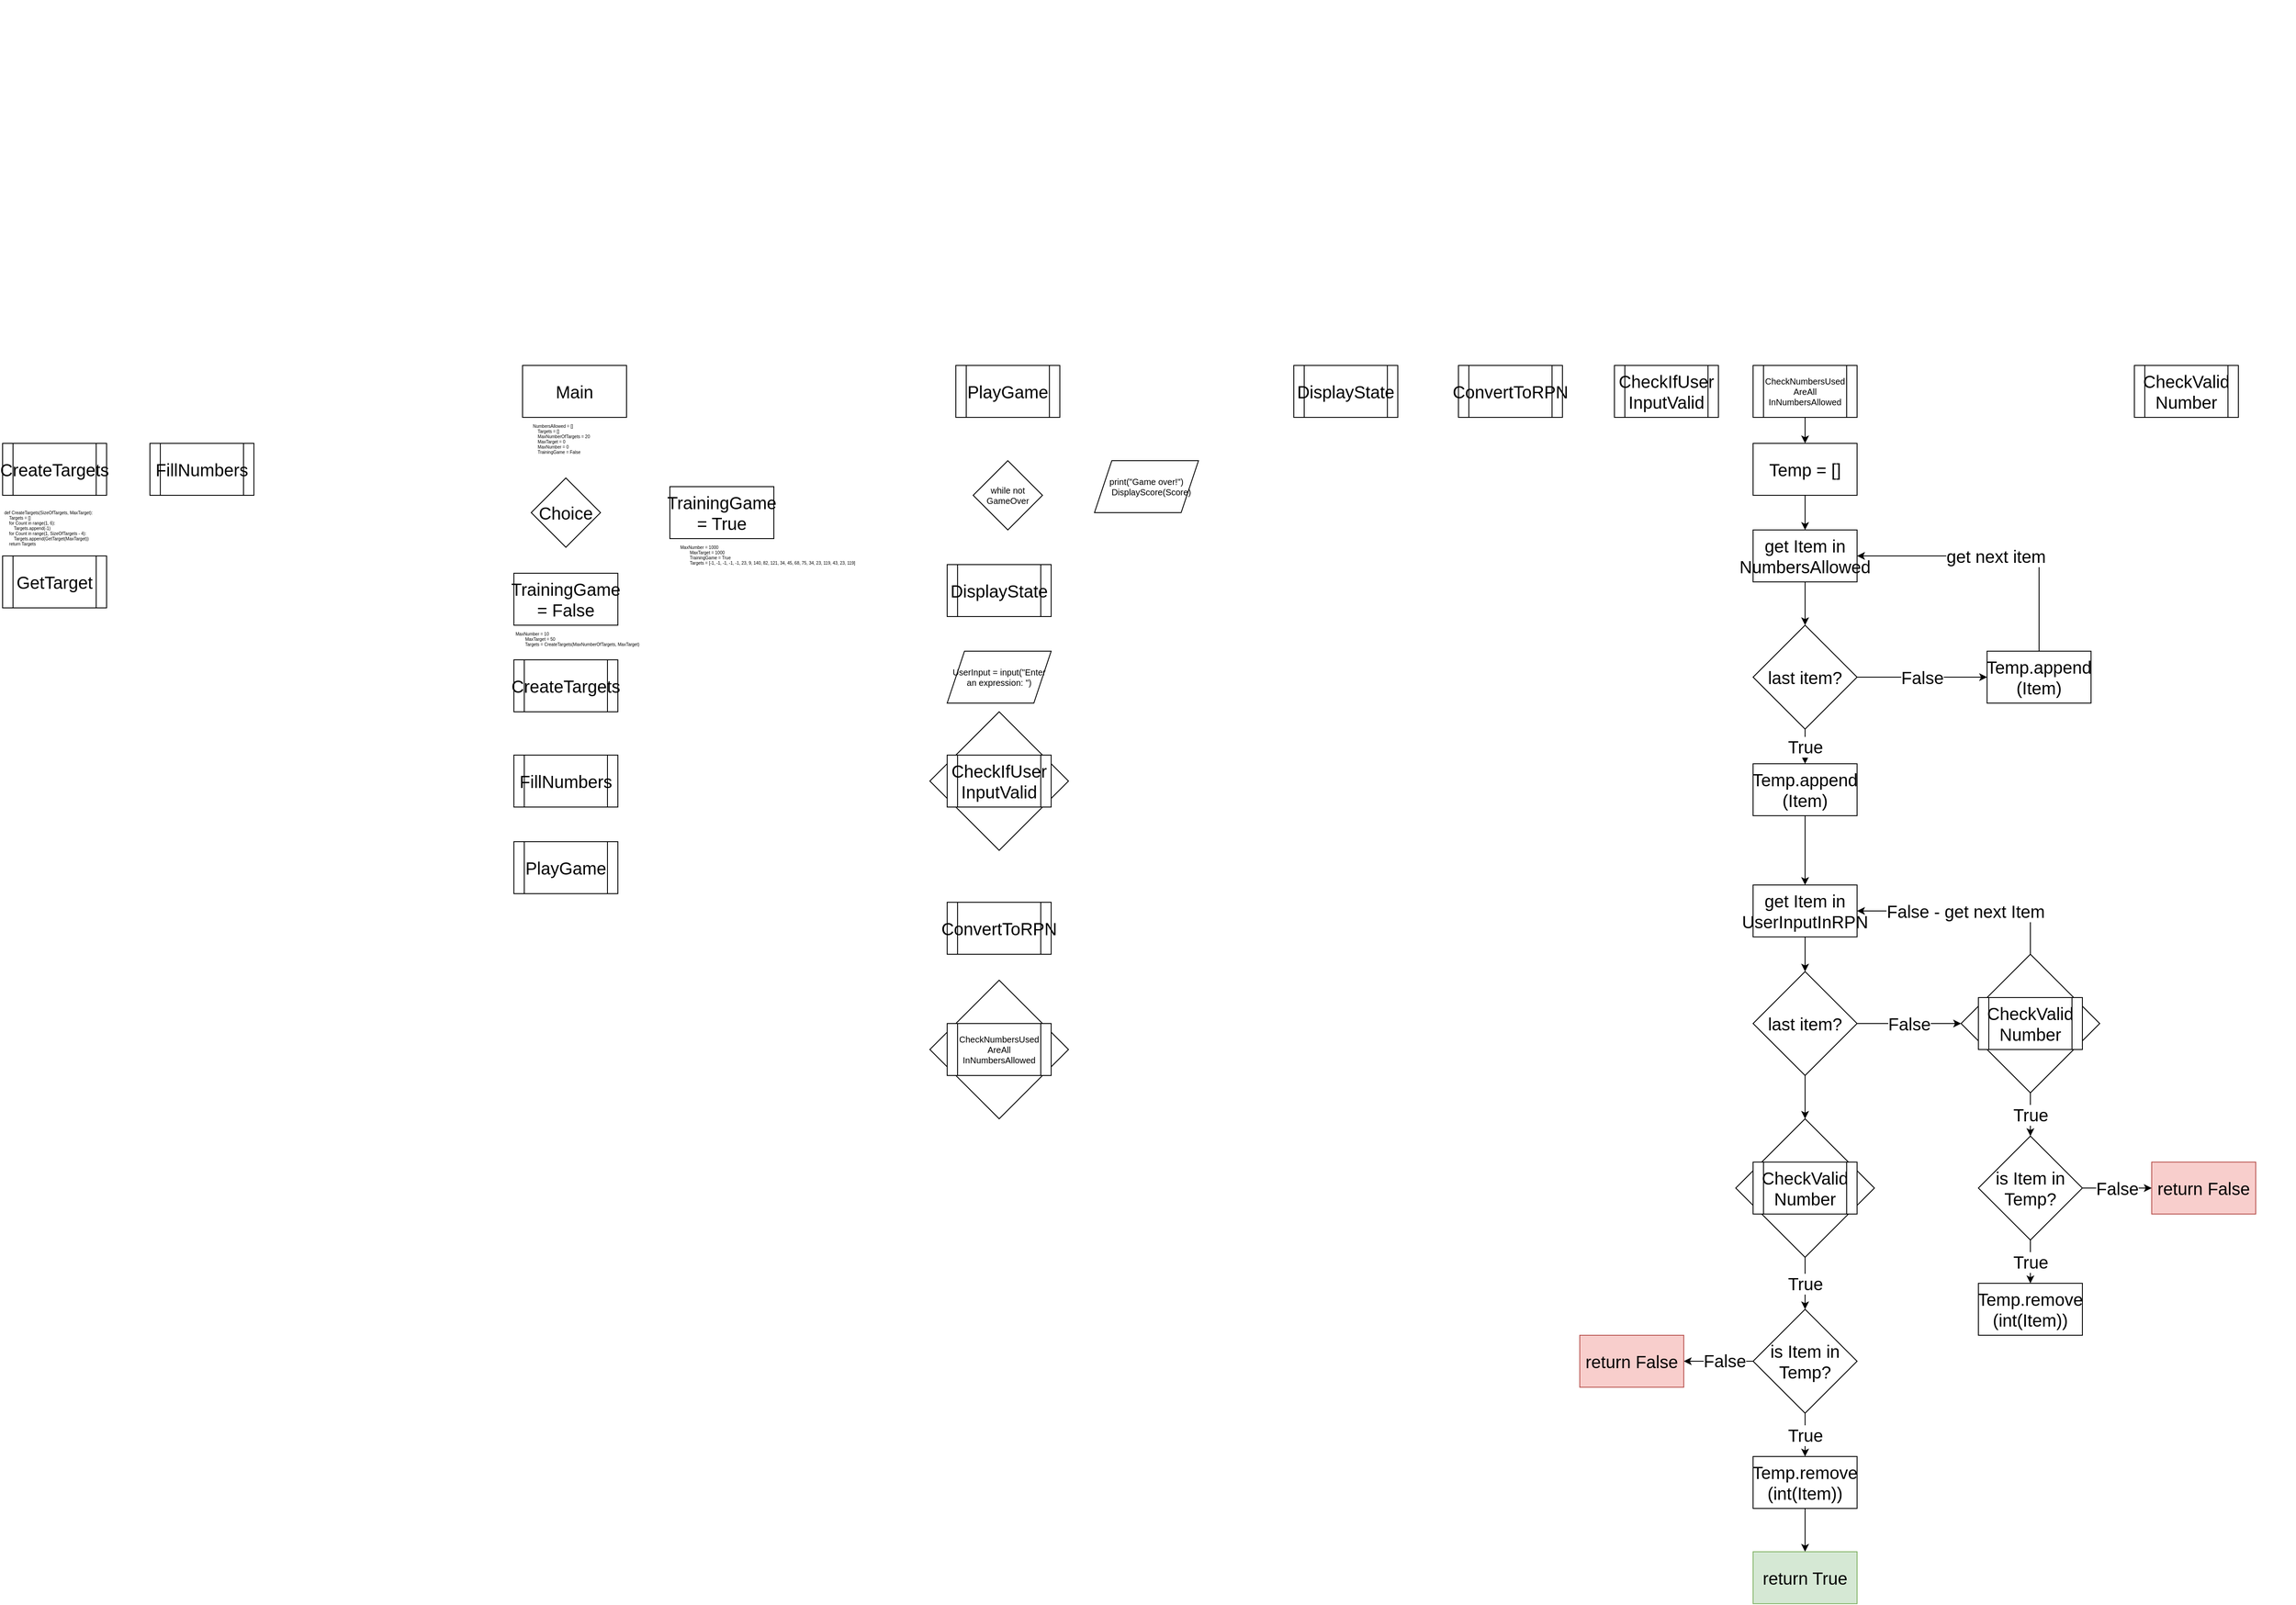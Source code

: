 <mxfile version="26.0.6">
  <diagram name="Page-1" id="a5RaEWU_v8_memax8xYf">
    <mxGraphModel dx="2454" dy="3003" grid="1" gridSize="10" guides="1" tooltips="1" connect="1" arrows="1" fold="1" page="0" pageScale="1" pageWidth="850" pageHeight="1100" math="0" shadow="0">
      <root>
        <mxCell id="0" />
        <mxCell id="1" parent="0" />
        <mxCell id="fro03u778HVyqYOYv_vU-3" value="Choice" style="rhombus;whiteSpace=wrap;html=1;rounded=0;strokeColor=default;align=center;verticalAlign=middle;fontFamily=Helvetica;fontSize=20;fontColor=default;fillColor=default;" vertex="1" parent="1">
          <mxGeometry x="100" y="140" width="80" height="80" as="geometry" />
        </mxCell>
        <mxCell id="fro03u778HVyqYOYv_vU-4" value="Main" style="rounded=0;whiteSpace=wrap;html=1;strokeColor=default;align=center;verticalAlign=middle;fontFamily=Helvetica;fontSize=20;fontColor=default;fillColor=default;" vertex="1" parent="1">
          <mxGeometry x="90" y="10" width="120" height="60" as="geometry" />
        </mxCell>
        <mxCell id="fro03u778HVyqYOYv_vU-7" value="TrainingGame = True" style="rounded=0;whiteSpace=wrap;html=1;strokeColor=default;align=center;verticalAlign=middle;fontFamily=Helvetica;fontSize=20;fontColor=default;fillColor=default;" vertex="1" parent="1">
          <mxGeometry x="260" y="150" width="120" height="60" as="geometry" />
        </mxCell>
        <mxCell id="fro03u778HVyqYOYv_vU-8" value="TrainingGame = False" style="rounded=0;whiteSpace=wrap;html=1;strokeColor=default;align=center;verticalAlign=middle;fontFamily=Helvetica;fontSize=20;fontColor=default;fillColor=default;" vertex="1" parent="1">
          <mxGeometry x="80" y="250" width="120" height="60" as="geometry" />
        </mxCell>
        <mxCell id="fro03u778HVyqYOYv_vU-9" value="CreateTargets" style="shape=process;whiteSpace=wrap;html=1;backgroundOutline=1;rounded=0;strokeColor=default;align=center;verticalAlign=middle;fontFamily=Helvetica;fontSize=20;fontColor=default;fillColor=default;" vertex="1" parent="1">
          <mxGeometry x="80" y="350" width="120" height="60" as="geometry" />
        </mxCell>
        <mxCell id="fro03u778HVyqYOYv_vU-10" value="CreateTargets" style="shape=process;whiteSpace=wrap;html=1;backgroundOutline=1;rounded=0;strokeColor=default;align=center;verticalAlign=middle;fontFamily=Helvetica;fontSize=20;fontColor=default;fillColor=default;" vertex="1" parent="1">
          <mxGeometry x="-510" y="100" width="120" height="60" as="geometry" />
        </mxCell>
        <mxCell id="fro03u778HVyqYOYv_vU-11" value="FillNumbers" style="shape=process;whiteSpace=wrap;html=1;backgroundOutline=1;rounded=0;strokeColor=default;align=center;verticalAlign=middle;fontFamily=Helvetica;fontSize=20;fontColor=default;fillColor=default;" vertex="1" parent="1">
          <mxGeometry x="80" y="460" width="120" height="60" as="geometry" />
        </mxCell>
        <mxCell id="fro03u778HVyqYOYv_vU-13" value="MaxNumber = 1000&#xa;        MaxTarget = 1000&#xa;        TrainingGame = True&#xa;        Targets = [-1, -1, -1, -1, -1, 23, 9, 140, 82, 121, 34, 45, 68, 75, 34, 23, 119, 43, 23, 119]" style="text;whiteSpace=wrap;fontFamily=Helvetica;fontSize=5;fontColor=default;" vertex="1" parent="1">
          <mxGeometry x="270" y="210" width="220" height="50" as="geometry" />
        </mxCell>
        <mxCell id="fro03u778HVyqYOYv_vU-14" value="MaxNumber = 10&#xa;        MaxTarget = 50&#xa;        Targets = CreateTargets(MaxNumberOfTargets, MaxTarget)" style="text;whiteSpace=wrap;fontFamily=Helvetica;fontSize=5;fontColor=default;" vertex="1" parent="1">
          <mxGeometry x="80" y="310" width="170" height="40" as="geometry" />
        </mxCell>
        <mxCell id="fro03u778HVyqYOYv_vU-15" value="PlayGame" style="shape=process;whiteSpace=wrap;html=1;backgroundOutline=1;rounded=0;strokeColor=default;align=center;verticalAlign=middle;fontFamily=Helvetica;fontSize=20;fontColor=default;fillColor=default;" vertex="1" parent="1">
          <mxGeometry x="80" y="560" width="120" height="60" as="geometry" />
        </mxCell>
        <mxCell id="fro03u778HVyqYOYv_vU-16" value="FillNumbers" style="shape=process;whiteSpace=wrap;html=1;backgroundOutline=1;rounded=0;strokeColor=default;align=center;verticalAlign=middle;fontFamily=Helvetica;fontSize=20;fontColor=default;fillColor=default;" vertex="1" parent="1">
          <mxGeometry x="-340" y="100" width="120" height="60" as="geometry" />
        </mxCell>
        <mxCell id="fro03u778HVyqYOYv_vU-17" value="NumbersAllowed = []&#xa;    Targets = []&#xa;    MaxNumberOfTargets = 20&#xa;    MaxTarget = 0&#xa;    MaxNumber = 0&#xa;    TrainingGame = False" style="text;whiteSpace=wrap;fontFamily=Helvetica;fontSize=5;fontColor=default;" vertex="1" parent="1">
          <mxGeometry x="100" y="70" width="100" height="50" as="geometry" />
        </mxCell>
        <UserObject label="def CreateTargets(SizeOfTargets, MaxTarget):&#xa;    Targets = []&#xa;    for Count in range(1, 6):&#xa;        Targets.append(-1)&#xa;    for Count in range(1, SizeOfTargets - 4):&#xa;        Targets.append(GetTarget(MaxTarget))&#xa;    return Targets" id="fro03u778HVyqYOYv_vU-18">
          <mxCell style="text;whiteSpace=wrap;fontFamily=Helvetica;fontSize=5;fontColor=default;" vertex="1" parent="1">
            <mxGeometry x="-510" y="170" width="120" height="60" as="geometry" />
          </mxCell>
        </UserObject>
        <mxCell id="fro03u778HVyqYOYv_vU-20" value="GetTarget" style="shape=process;whiteSpace=wrap;html=1;backgroundOutline=1;rounded=0;strokeColor=default;align=center;verticalAlign=middle;fontFamily=Helvetica;fontSize=20;fontColor=default;fillColor=default;" vertex="1" parent="1">
          <mxGeometry x="-510" y="230" width="120" height="60" as="geometry" />
        </mxCell>
        <mxCell id="fro03u778HVyqYOYv_vU-21" value="PlayGame" style="shape=process;whiteSpace=wrap;html=1;backgroundOutline=1;rounded=0;strokeColor=default;align=center;verticalAlign=middle;fontFamily=Helvetica;fontSize=20;fontColor=default;fillColor=default;" vertex="1" parent="1">
          <mxGeometry x="590" y="10" width="120" height="60" as="geometry" />
        </mxCell>
        <mxCell id="fro03u778HVyqYOYv_vU-23" value="print(&quot;Game over!&quot;)&#xa;&amp;nbsp; &amp;nbsp; DisplayScore(Score)" style="shape=parallelogram;perimeter=parallelogramPerimeter;whiteSpace=wrap;html=1;fixedSize=1;rounded=0;strokeColor=default;align=center;verticalAlign=middle;fontFamily=Helvetica;fontSize=10;fontColor=default;fillColor=default;" vertex="1" parent="1">
          <mxGeometry x="750" y="120" width="120" height="60" as="geometry" />
        </mxCell>
        <mxCell id="fro03u778HVyqYOYv_vU-24" value="while not GameOver" style="rhombus;whiteSpace=wrap;html=1;rounded=0;strokeColor=default;align=center;verticalAlign=middle;fontFamily=Helvetica;fontSize=10;fontColor=default;fillColor=default;" vertex="1" parent="1">
          <mxGeometry x="610" y="120" width="80" height="80" as="geometry" />
        </mxCell>
        <mxCell id="fro03u778HVyqYOYv_vU-25" value="DisplayState" style="shape=process;whiteSpace=wrap;html=1;backgroundOutline=1;rounded=0;strokeColor=default;align=center;verticalAlign=middle;fontFamily=Helvetica;fontSize=20;fontColor=default;fillColor=default;" vertex="1" parent="1">
          <mxGeometry x="580" y="240" width="120" height="60" as="geometry" />
        </mxCell>
        <mxCell id="fro03u778HVyqYOYv_vU-27" value="UserInput = input(&quot;Enter an expression: &quot;)" style="shape=parallelogram;perimeter=parallelogramPerimeter;whiteSpace=wrap;html=1;fixedSize=1;rounded=0;strokeColor=default;align=center;verticalAlign=middle;fontFamily=Helvetica;fontSize=10;fontColor=default;fillColor=default;" vertex="1" parent="1">
          <mxGeometry x="580" y="340" width="120" height="60" as="geometry" />
        </mxCell>
        <mxCell id="fro03u778HVyqYOYv_vU-28" value="DisplayState" style="shape=process;whiteSpace=wrap;html=1;backgroundOutline=1;rounded=0;strokeColor=default;align=center;verticalAlign=middle;fontFamily=Helvetica;fontSize=20;fontColor=default;fillColor=default;" vertex="1" parent="1">
          <mxGeometry x="980" y="10" width="120" height="60" as="geometry" />
        </mxCell>
        <mxCell id="fro03u778HVyqYOYv_vU-29" value="" style="rhombus;whiteSpace=wrap;html=1;rounded=0;strokeColor=default;align=center;verticalAlign=middle;fontFamily=Helvetica;fontSize=10;fontColor=default;fillColor=default;" vertex="1" parent="1">
          <mxGeometry x="560" y="410" width="160" height="160" as="geometry" />
        </mxCell>
        <mxCell id="fro03u778HVyqYOYv_vU-32" value="ConvertToRPN" style="shape=process;whiteSpace=wrap;html=1;backgroundOutline=1;rounded=0;strokeColor=default;align=center;verticalAlign=middle;fontFamily=Helvetica;fontSize=20;fontColor=default;fillColor=default;" vertex="1" parent="1">
          <mxGeometry x="580" y="630" width="120" height="60" as="geometry" />
        </mxCell>
        <mxCell id="fro03u778HVyqYOYv_vU-33" value="ConvertToRPN" style="shape=process;whiteSpace=wrap;html=1;backgroundOutline=1;rounded=0;strokeColor=default;align=center;verticalAlign=middle;fontFamily=Helvetica;fontSize=20;fontColor=default;fillColor=default;" vertex="1" parent="1">
          <mxGeometry x="1170" y="10" width="120" height="60" as="geometry" />
        </mxCell>
        <mxCell id="fro03u778HVyqYOYv_vU-36" value="CheckIfUser&lt;div&gt;InputValid&lt;/div&gt;" style="shape=process;whiteSpace=wrap;html=1;backgroundOutline=1;rounded=0;strokeColor=default;align=center;verticalAlign=middle;fontFamily=Helvetica;fontSize=20;fontColor=default;fillColor=default;" vertex="1" parent="1">
          <mxGeometry x="580" y="460" width="120" height="60" as="geometry" />
        </mxCell>
        <mxCell id="fro03u778HVyqYOYv_vU-37" value="CheckIfUser&lt;div&gt;InputValid&lt;/div&gt;" style="shape=process;whiteSpace=wrap;html=1;backgroundOutline=1;rounded=0;strokeColor=default;align=center;verticalAlign=middle;fontFamily=Helvetica;fontSize=20;fontColor=default;fillColor=default;" vertex="1" parent="1">
          <mxGeometry x="1350" y="10" width="120" height="60" as="geometry" />
        </mxCell>
        <mxCell id="fro03u778HVyqYOYv_vU-38" value="" style="rhombus;whiteSpace=wrap;html=1;rounded=0;strokeColor=default;align=center;verticalAlign=middle;fontFamily=Helvetica;fontSize=10;fontColor=default;fillColor=default;" vertex="1" parent="1">
          <mxGeometry x="560" y="720" width="160" height="160" as="geometry" />
        </mxCell>
        <mxCell id="fro03u778HVyqYOYv_vU-41" value="CheckNumbersUsed&lt;div&gt;AreAll&lt;/div&gt;&lt;div&gt;InNumbersAllowed&lt;/div&gt;" style="shape=process;whiteSpace=wrap;html=1;backgroundOutline=1;rounded=0;strokeColor=default;align=center;verticalAlign=middle;fontFamily=Helvetica;fontSize=10;fontColor=default;fillColor=default;" vertex="1" parent="1">
          <mxGeometry x="580" y="770" width="120" height="60" as="geometry" />
        </mxCell>
        <mxCell id="fro03u778HVyqYOYv_vU-74" value="" style="edgeStyle=orthogonalEdgeStyle;rounded=0;orthogonalLoop=1;jettySize=auto;html=1;fontFamily=Helvetica;fontSize=20;fontColor=default;" edge="1" parent="1" source="fro03u778HVyqYOYv_vU-42" target="fro03u778HVyqYOYv_vU-43">
          <mxGeometry relative="1" as="geometry" />
        </mxCell>
        <mxCell id="fro03u778HVyqYOYv_vU-42" value="CheckNumbersUsed&lt;div&gt;AreAll&lt;/div&gt;&lt;div&gt;InNumbersAllowed&lt;/div&gt;" style="shape=process;whiteSpace=wrap;html=1;backgroundOutline=1;rounded=0;strokeColor=default;align=center;verticalAlign=middle;fontFamily=Helvetica;fontSize=10;fontColor=default;fillColor=default;" vertex="1" parent="1">
          <mxGeometry x="1510" y="10" width="120" height="60" as="geometry" />
        </mxCell>
        <mxCell id="fro03u778HVyqYOYv_vU-73" value="" style="edgeStyle=orthogonalEdgeStyle;rounded=0;orthogonalLoop=1;jettySize=auto;html=1;fontFamily=Helvetica;fontSize=20;fontColor=default;" edge="1" parent="1" source="fro03u778HVyqYOYv_vU-43" target="fro03u778HVyqYOYv_vU-46">
          <mxGeometry relative="1" as="geometry" />
        </mxCell>
        <mxCell id="fro03u778HVyqYOYv_vU-43" value="Temp = []" style="rounded=0;whiteSpace=wrap;html=1;strokeColor=default;align=center;verticalAlign=middle;fontFamily=Helvetica;fontSize=20;fontColor=default;fillColor=default;" vertex="1" parent="1">
          <mxGeometry x="1510" y="100" width="120" height="60" as="geometry" />
        </mxCell>
        <mxCell id="fro03u778HVyqYOYv_vU-51" value="False" style="edgeStyle=orthogonalEdgeStyle;rounded=0;orthogonalLoop=1;jettySize=auto;html=1;exitX=1;exitY=0.5;exitDx=0;exitDy=0;entryX=0;entryY=0.5;entryDx=0;entryDy=0;fontFamily=Helvetica;fontSize=20;fontColor=default;" edge="1" parent="1" source="fro03u778HVyqYOYv_vU-45" target="fro03u778HVyqYOYv_vU-50">
          <mxGeometry relative="1" as="geometry" />
        </mxCell>
        <mxCell id="fro03u778HVyqYOYv_vU-54" value="True" style="edgeStyle=orthogonalEdgeStyle;rounded=0;orthogonalLoop=1;jettySize=auto;html=1;fontFamily=Helvetica;fontSize=20;fontColor=default;" edge="1" parent="1" source="fro03u778HVyqYOYv_vU-45" target="fro03u778HVyqYOYv_vU-53">
          <mxGeometry relative="1" as="geometry" />
        </mxCell>
        <mxCell id="fro03u778HVyqYOYv_vU-45" value="last item?" style="rhombus;whiteSpace=wrap;html=1;rounded=0;strokeColor=default;align=center;verticalAlign=middle;fontFamily=Helvetica;fontSize=20;fontColor=default;fillColor=default;" vertex="1" parent="1">
          <mxGeometry x="1510" y="310" width="120" height="120" as="geometry" />
        </mxCell>
        <mxCell id="fro03u778HVyqYOYv_vU-48" value="" style="edgeStyle=orthogonalEdgeStyle;rounded=0;orthogonalLoop=1;jettySize=auto;html=1;fontFamily=Helvetica;fontSize=20;fontColor=default;" edge="1" parent="1" source="fro03u778HVyqYOYv_vU-46" target="fro03u778HVyqYOYv_vU-45">
          <mxGeometry relative="1" as="geometry" />
        </mxCell>
        <mxCell id="fro03u778HVyqYOYv_vU-46" value="get Item in NumbersAllowed" style="rounded=0;whiteSpace=wrap;html=1;strokeColor=default;align=center;verticalAlign=middle;fontFamily=Helvetica;fontSize=20;fontColor=default;fillColor=default;" vertex="1" parent="1">
          <mxGeometry x="1510" y="200" width="120" height="60" as="geometry" />
        </mxCell>
        <mxCell id="fro03u778HVyqYOYv_vU-52" value="get next item" style="edgeStyle=orthogonalEdgeStyle;rounded=0;orthogonalLoop=1;jettySize=auto;html=1;entryX=1;entryY=0.5;entryDx=0;entryDy=0;fontFamily=Helvetica;fontSize=20;fontColor=default;exitX=0.5;exitY=0;exitDx=0;exitDy=0;" edge="1" parent="1" source="fro03u778HVyqYOYv_vU-50" target="fro03u778HVyqYOYv_vU-46">
          <mxGeometry relative="1" as="geometry">
            <Array as="points">
              <mxPoint x="1840" y="230" />
            </Array>
          </mxGeometry>
        </mxCell>
        <mxCell id="fro03u778HVyqYOYv_vU-50" value="Temp.append&lt;div&gt;&lt;span style=&quot;background-color: transparent; color: light-dark(rgb(0, 0, 0), rgb(255, 255, 255));&quot;&gt;(Item)&lt;/span&gt;&lt;/div&gt;" style="rounded=0;whiteSpace=wrap;html=1;strokeColor=default;align=center;verticalAlign=middle;fontFamily=Helvetica;fontSize=20;fontColor=default;fillColor=default;" vertex="1" parent="1">
          <mxGeometry x="1780" y="340" width="120" height="60" as="geometry" />
        </mxCell>
        <mxCell id="fro03u778HVyqYOYv_vU-58" value="" style="edgeStyle=orthogonalEdgeStyle;rounded=0;orthogonalLoop=1;jettySize=auto;html=1;fontFamily=Helvetica;fontSize=20;fontColor=default;" edge="1" parent="1" source="fro03u778HVyqYOYv_vU-53" target="fro03u778HVyqYOYv_vU-57">
          <mxGeometry relative="1" as="geometry" />
        </mxCell>
        <mxCell id="fro03u778HVyqYOYv_vU-53" value="Temp.append&lt;div&gt;&lt;span style=&quot;background-color: transparent; color: light-dark(rgb(0, 0, 0), rgb(255, 255, 255));&quot;&gt;(Item)&lt;/span&gt;&lt;/div&gt;" style="rounded=0;whiteSpace=wrap;html=1;strokeColor=default;align=center;verticalAlign=middle;fontFamily=Helvetica;fontSize=20;fontColor=default;fillColor=default;" vertex="1" parent="1">
          <mxGeometry x="1510" y="470" width="120" height="60" as="geometry" />
        </mxCell>
        <mxCell id="fro03u778HVyqYOYv_vU-64" value="" style="edgeStyle=orthogonalEdgeStyle;rounded=0;orthogonalLoop=1;jettySize=auto;html=1;fontFamily=Helvetica;fontSize=20;fontColor=default;" edge="1" parent="1" source="fro03u778HVyqYOYv_vU-57" target="fro03u778HVyqYOYv_vU-59">
          <mxGeometry relative="1" as="geometry" />
        </mxCell>
        <mxCell id="fro03u778HVyqYOYv_vU-57" value="get Item in UserInputInRPN" style="whiteSpace=wrap;html=1;fontSize=20;rounded=0;" vertex="1" parent="1">
          <mxGeometry x="1510" y="610" width="120" height="60" as="geometry" />
        </mxCell>
        <mxCell id="fro03u778HVyqYOYv_vU-70" value="False" style="edgeStyle=orthogonalEdgeStyle;rounded=0;orthogonalLoop=1;jettySize=auto;html=1;entryX=0;entryY=0.5;entryDx=0;entryDy=0;fontFamily=Helvetica;fontSize=20;fontColor=default;" edge="1" parent="1" source="fro03u778HVyqYOYv_vU-59" target="fro03u778HVyqYOYv_vU-62">
          <mxGeometry relative="1" as="geometry" />
        </mxCell>
        <mxCell id="fro03u778HVyqYOYv_vU-81" style="edgeStyle=orthogonalEdgeStyle;rounded=0;orthogonalLoop=1;jettySize=auto;html=1;exitX=0.5;exitY=1;exitDx=0;exitDy=0;entryX=0.5;entryY=0;entryDx=0;entryDy=0;fontFamily=Helvetica;fontSize=20;fontColor=default;" edge="1" parent="1" source="fro03u778HVyqYOYv_vU-59" target="fro03u778HVyqYOYv_vU-75">
          <mxGeometry relative="1" as="geometry" />
        </mxCell>
        <mxCell id="fro03u778HVyqYOYv_vU-59" value="last item?" style="rhombus;whiteSpace=wrap;html=1;rounded=0;strokeColor=default;align=center;verticalAlign=middle;fontFamily=Helvetica;fontSize=20;fontColor=default;fillColor=default;" vertex="1" parent="1">
          <mxGeometry x="1510" y="710" width="120" height="120" as="geometry" />
        </mxCell>
        <mxCell id="fro03u778HVyqYOYv_vU-67" value="True" style="edgeStyle=orthogonalEdgeStyle;rounded=0;orthogonalLoop=1;jettySize=auto;html=1;fontFamily=Helvetica;fontSize=20;fontColor=default;" edge="1" parent="1" source="fro03u778HVyqYOYv_vU-62" target="fro03u778HVyqYOYv_vU-66">
          <mxGeometry relative="1" as="geometry" />
        </mxCell>
        <mxCell id="fro03u778HVyqYOYv_vU-71" value="False - get next Item" style="edgeStyle=orthogonalEdgeStyle;rounded=0;orthogonalLoop=1;jettySize=auto;html=1;exitX=0.5;exitY=0;exitDx=0;exitDy=0;entryX=1;entryY=0.5;entryDx=0;entryDy=0;fontFamily=Helvetica;fontSize=20;fontColor=default;" edge="1" parent="1" source="fro03u778HVyqYOYv_vU-62" target="fro03u778HVyqYOYv_vU-57">
          <mxGeometry relative="1" as="geometry" />
        </mxCell>
        <mxCell id="fro03u778HVyqYOYv_vU-62" value="" style="rhombus;whiteSpace=wrap;html=1;rounded=0;strokeColor=default;align=center;verticalAlign=middle;fontFamily=Helvetica;fontSize=10;fontColor=default;fillColor=default;" vertex="1" parent="1">
          <mxGeometry x="1750" y="690" width="160" height="160" as="geometry" />
        </mxCell>
        <mxCell id="fro03u778HVyqYOYv_vU-63" value="CheckValid&lt;div&gt;Number&lt;/div&gt;" style="shape=process;whiteSpace=wrap;html=1;backgroundOutline=1;rounded=0;strokeColor=default;align=center;verticalAlign=middle;fontFamily=Helvetica;fontSize=20;fontColor=default;fillColor=default;" vertex="1" parent="1">
          <mxGeometry x="1770" y="740" width="120" height="60" as="geometry" />
        </mxCell>
        <mxCell id="fro03u778HVyqYOYv_vU-69" value="True" style="edgeStyle=orthogonalEdgeStyle;rounded=0;orthogonalLoop=1;jettySize=auto;html=1;fontFamily=Helvetica;fontSize=20;fontColor=default;" edge="1" parent="1" source="fro03u778HVyqYOYv_vU-66" target="fro03u778HVyqYOYv_vU-68">
          <mxGeometry relative="1" as="geometry" />
        </mxCell>
        <mxCell id="fro03u778HVyqYOYv_vU-85" value="False" style="edgeStyle=orthogonalEdgeStyle;rounded=0;orthogonalLoop=1;jettySize=auto;html=1;fontFamily=Helvetica;fontSize=20;fontColor=default;" edge="1" parent="1" source="fro03u778HVyqYOYv_vU-66" target="fro03u778HVyqYOYv_vU-84">
          <mxGeometry relative="1" as="geometry" />
        </mxCell>
        <mxCell id="fro03u778HVyqYOYv_vU-66" value="is Item in Temp?" style="rhombus;whiteSpace=wrap;html=1;rounded=0;strokeColor=default;align=center;verticalAlign=middle;fontFamily=Helvetica;fontSize=20;fontColor=default;fillColor=default;" vertex="1" parent="1">
          <mxGeometry x="1770" y="900" width="120" height="120" as="geometry" />
        </mxCell>
        <mxCell id="fro03u778HVyqYOYv_vU-68" value="Temp.remove&lt;div&gt;(int(Item))&lt;/div&gt;" style="whiteSpace=wrap;html=1;fontSize=20;rounded=0;" vertex="1" parent="1">
          <mxGeometry x="1770" y="1070" width="120" height="60" as="geometry" />
        </mxCell>
        <mxCell id="fro03u778HVyqYOYv_vU-72" value="CheckValid&lt;div&gt;Number&lt;/div&gt;" style="shape=process;whiteSpace=wrap;html=1;backgroundOutline=1;rounded=0;strokeColor=default;align=center;verticalAlign=middle;fontFamily=Helvetica;fontSize=20;fontColor=default;fillColor=default;" vertex="1" parent="1">
          <mxGeometry x="1950" y="10" width="120" height="60" as="geometry" />
        </mxCell>
        <mxCell id="fro03u778HVyqYOYv_vU-75" value="" style="rhombus;whiteSpace=wrap;html=1;rounded=0;strokeColor=default;align=center;verticalAlign=middle;fontFamily=Helvetica;fontSize=10;fontColor=default;fillColor=default;" vertex="1" parent="1">
          <mxGeometry x="1490" y="880" width="160" height="160" as="geometry" />
        </mxCell>
        <mxCell id="fro03u778HVyqYOYv_vU-76" value="CheckValid&lt;div&gt;Number&lt;/div&gt;" style="shape=process;whiteSpace=wrap;html=1;backgroundOutline=1;rounded=0;strokeColor=default;align=center;verticalAlign=middle;fontFamily=Helvetica;fontSize=20;fontColor=default;fillColor=default;" vertex="1" parent="1">
          <mxGeometry x="1510" y="930" width="120" height="60" as="geometry" />
        </mxCell>
        <mxCell id="fro03u778HVyqYOYv_vU-77" value="True" style="edgeStyle=orthogonalEdgeStyle;rounded=0;orthogonalLoop=1;jettySize=auto;html=1;fontFamily=Helvetica;fontSize=20;fontColor=default;exitX=0.5;exitY=1;exitDx=0;exitDy=0;" edge="1" parent="1" target="fro03u778HVyqYOYv_vU-79" source="fro03u778HVyqYOYv_vU-75">
          <mxGeometry relative="1" as="geometry">
            <mxPoint x="1580.0" y="1040" as="sourcePoint" />
          </mxGeometry>
        </mxCell>
        <mxCell id="fro03u778HVyqYOYv_vU-78" value="True" style="edgeStyle=orthogonalEdgeStyle;rounded=0;orthogonalLoop=1;jettySize=auto;html=1;fontFamily=Helvetica;fontSize=20;fontColor=default;" edge="1" parent="1" source="fro03u778HVyqYOYv_vU-79" target="fro03u778HVyqYOYv_vU-80">
          <mxGeometry relative="1" as="geometry" />
        </mxCell>
        <mxCell id="fro03u778HVyqYOYv_vU-89" value="" style="edgeStyle=orthogonalEdgeStyle;rounded=0;orthogonalLoop=1;jettySize=auto;html=1;fontFamily=Helvetica;fontSize=20;fontColor=default;" edge="1" parent="1" source="fro03u778HVyqYOYv_vU-79" target="fro03u778HVyqYOYv_vU-88">
          <mxGeometry relative="1" as="geometry" />
        </mxCell>
        <mxCell id="fro03u778HVyqYOYv_vU-90" value="False" style="edgeLabel;html=1;align=center;verticalAlign=middle;resizable=0;points=[];rounded=0;strokeColor=default;fontFamily=Helvetica;fontSize=20;fontColor=default;fillColor=default;" vertex="1" connectable="0" parent="fro03u778HVyqYOYv_vU-89">
          <mxGeometry x="-0.166" y="-1" relative="1" as="geometry">
            <mxPoint as="offset" />
          </mxGeometry>
        </mxCell>
        <mxCell id="fro03u778HVyqYOYv_vU-79" value="is Item in Temp?" style="rhombus;whiteSpace=wrap;html=1;rounded=0;strokeColor=default;align=center;verticalAlign=middle;fontFamily=Helvetica;fontSize=20;fontColor=default;fillColor=default;" vertex="1" parent="1">
          <mxGeometry x="1510" y="1100" width="120" height="120" as="geometry" />
        </mxCell>
        <mxCell id="fro03u778HVyqYOYv_vU-87" value="" style="edgeStyle=orthogonalEdgeStyle;rounded=0;orthogonalLoop=1;jettySize=auto;html=1;fontFamily=Helvetica;fontSize=20;fontColor=default;" edge="1" parent="1" source="fro03u778HVyqYOYv_vU-80" target="fro03u778HVyqYOYv_vU-86">
          <mxGeometry relative="1" as="geometry" />
        </mxCell>
        <mxCell id="fro03u778HVyqYOYv_vU-80" value="Temp.remove&lt;div&gt;(int(Item))&lt;/div&gt;" style="whiteSpace=wrap;html=1;fontSize=20;rounded=0;" vertex="1" parent="1">
          <mxGeometry x="1510" y="1270" width="120" height="60" as="geometry" />
        </mxCell>
        <mxCell id="fro03u778HVyqYOYv_vU-82" value="" style="shape=image;verticalLabelPosition=bottom;labelBackgroundColor=default;verticalAlign=top;aspect=fixed;imageAspect=0;image=https://cdn.prod.website-files.com/6184b461a39ff1011f8c0582/623c0c5447c67e81d4ac3f35_for-loop-flowchart.png;" vertex="1" parent="1">
          <mxGeometry x="1640" y="-410" width="219.59" height="298" as="geometry" />
        </mxCell>
        <mxCell id="fro03u778HVyqYOYv_vU-83" value="" style="shape=image;verticalLabelPosition=bottom;labelBackgroundColor=default;verticalAlign=top;aspect=fixed;imageAspect=0;image=https://cdn.prod.website-files.com/6184b461a39ff1011f8c0582/623c0c66fad507a80764a3f5_while-loop-flowchart.png;" vertex="1" parent="1">
          <mxGeometry x="1900" y="-412" width="235.39" height="300" as="geometry" />
        </mxCell>
        <mxCell id="fro03u778HVyqYOYv_vU-84" value="return False" style="whiteSpace=wrap;html=1;fontSize=20;rounded=0;fillColor=#f8cecc;strokeColor=#b85450;" vertex="1" parent="1">
          <mxGeometry x="1970" y="930" width="120" height="60" as="geometry" />
        </mxCell>
        <mxCell id="fro03u778HVyqYOYv_vU-86" value="return True" style="whiteSpace=wrap;html=1;fontSize=20;rounded=0;fillColor=#d5e8d4;strokeColor=#82b366;" vertex="1" parent="1">
          <mxGeometry x="1510" y="1380" width="120" height="60" as="geometry" />
        </mxCell>
        <mxCell id="fro03u778HVyqYOYv_vU-88" value="return False" style="whiteSpace=wrap;html=1;fontSize=20;rounded=0;fillColor=#f8cecc;strokeColor=#b85450;" vertex="1" parent="1">
          <mxGeometry x="1310" y="1130" width="120" height="60" as="geometry" />
        </mxCell>
      </root>
    </mxGraphModel>
  </diagram>
</mxfile>
